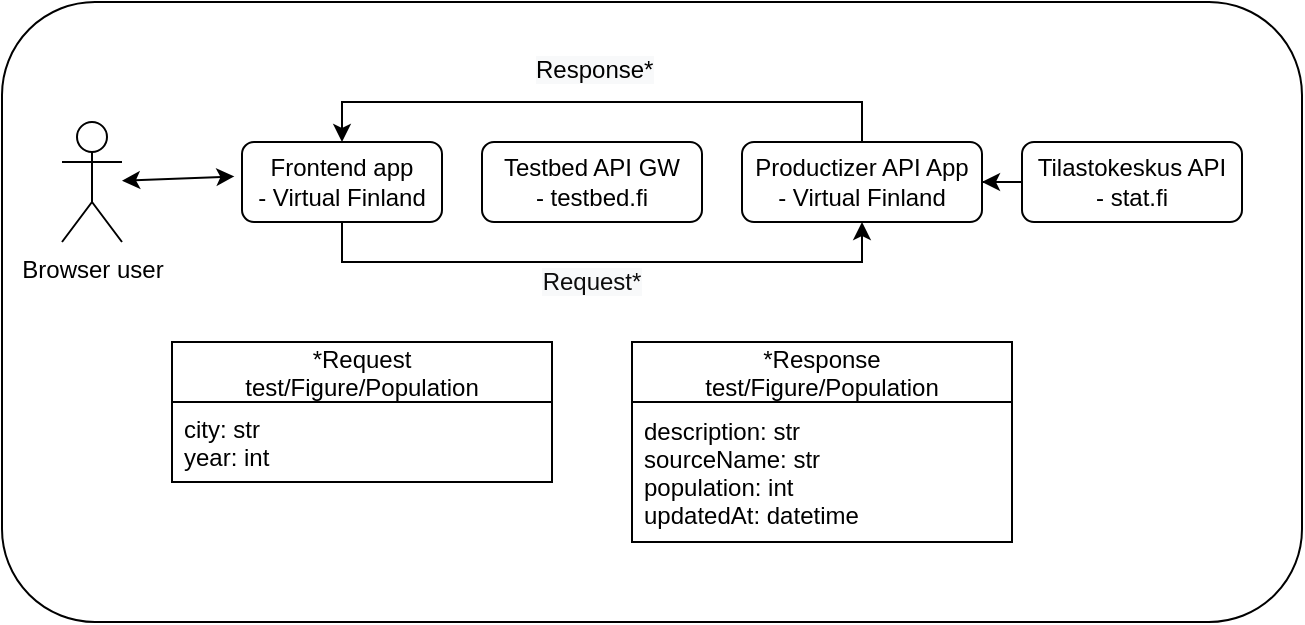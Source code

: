 <mxfile>
    <diagram id="irpZLFtTIUz56FrzHntx" name="Page-1">
        <mxGraphModel dx="1157" dy="881" grid="1" gridSize="10" guides="1" tooltips="1" connect="1" arrows="1" fold="1" page="1" pageScale="1" pageWidth="850" pageHeight="1100" math="0" shadow="0">
            <root>
                <mxCell id="0"/>
                <mxCell id="1" parent="0"/>
                <mxCell id="2" value="" style="rounded=1;whiteSpace=wrap;html=1;" vertex="1" parent="1">
                    <mxGeometry x="10" y="30" width="650" height="310" as="geometry"/>
                </mxCell>
                <mxCell id="Knk09Rekkzwcl5rJCwnq-8" style="edgeStyle=orthogonalEdgeStyle;rounded=0;orthogonalLoop=1;jettySize=auto;html=1;entryX=1;entryY=0.5;entryDx=0;entryDy=0;" parent="1" source="Knk09Rekkzwcl5rJCwnq-1" target="Knk09Rekkzwcl5rJCwnq-2" edge="1">
                    <mxGeometry relative="1" as="geometry"/>
                </mxCell>
                <mxCell id="Knk09Rekkzwcl5rJCwnq-1" value="Tilastokeskus API&lt;br&gt;- stat.fi" style="rounded=1;whiteSpace=wrap;html=1;" parent="1" vertex="1">
                    <mxGeometry x="520" y="100" width="110" height="40" as="geometry"/>
                </mxCell>
                <mxCell id="Knk09Rekkzwcl5rJCwnq-16" style="edgeStyle=orthogonalEdgeStyle;rounded=0;orthogonalLoop=1;jettySize=auto;html=1;exitX=0.5;exitY=0;exitDx=0;exitDy=0;entryX=0.5;entryY=0;entryDx=0;entryDy=0;" parent="1" source="Knk09Rekkzwcl5rJCwnq-2" target="Knk09Rekkzwcl5rJCwnq-4" edge="1">
                    <mxGeometry relative="1" as="geometry"/>
                </mxCell>
                <mxCell id="Knk09Rekkzwcl5rJCwnq-2" value="Productizer API App&lt;br&gt;- Virtual Finland" style="rounded=1;whiteSpace=wrap;html=1;" parent="1" vertex="1">
                    <mxGeometry x="380" y="100" width="120" height="40" as="geometry"/>
                </mxCell>
                <mxCell id="Knk09Rekkzwcl5rJCwnq-3" value="Testbed API GW&lt;br&gt;- testbed.fi" style="rounded=1;whiteSpace=wrap;html=1;" parent="1" vertex="1">
                    <mxGeometry x="250" y="100" width="110" height="40" as="geometry"/>
                </mxCell>
                <mxCell id="Knk09Rekkzwcl5rJCwnq-15" style="edgeStyle=orthogonalEdgeStyle;rounded=0;orthogonalLoop=1;jettySize=auto;html=1;entryX=0.5;entryY=1;entryDx=0;entryDy=0;" parent="1" source="Knk09Rekkzwcl5rJCwnq-4" target="Knk09Rekkzwcl5rJCwnq-2" edge="1">
                    <mxGeometry relative="1" as="geometry">
                        <Array as="points">
                            <mxPoint x="180" y="160"/>
                            <mxPoint x="440" y="160"/>
                        </Array>
                    </mxGeometry>
                </mxCell>
                <mxCell id="Knk09Rekkzwcl5rJCwnq-4" value="Frontend app&lt;br&gt;- Virtual Finland" style="rounded=1;whiteSpace=wrap;html=1;" parent="1" vertex="1">
                    <mxGeometry x="130" y="100" width="100" height="40" as="geometry"/>
                </mxCell>
                <mxCell id="Knk09Rekkzwcl5rJCwnq-5" value="Browser user" style="shape=umlActor;verticalLabelPosition=bottom;verticalAlign=top;html=1;outlineConnect=0;" parent="1" vertex="1">
                    <mxGeometry x="40" y="90" width="30" height="60" as="geometry"/>
                </mxCell>
                <mxCell id="Knk09Rekkzwcl5rJCwnq-11" value="" style="endArrow=classic;startArrow=classic;html=1;rounded=0;entryX=-0.038;entryY=0.43;entryDx=0;entryDy=0;entryPerimeter=0;" parent="1" source="Knk09Rekkzwcl5rJCwnq-5" target="Knk09Rekkzwcl5rJCwnq-4" edge="1">
                    <mxGeometry width="50" height="50" relative="1" as="geometry">
                        <mxPoint x="210" y="210" as="sourcePoint"/>
                        <mxPoint x="260" y="160" as="targetPoint"/>
                    </mxGeometry>
                </mxCell>
                <mxCell id="Knk09Rekkzwcl5rJCwnq-13" value="&lt;span style=&quot;background-color: rgb(248 , 249 , 250)&quot;&gt;&lt;font color=&quot;#0d0d0d&quot;&gt;Request*&lt;/font&gt;&lt;/span&gt;" style="text;html=1;strokeColor=none;fillColor=none;align=center;verticalAlign=middle;whiteSpace=wrap;rounded=0;" parent="1" vertex="1">
                    <mxGeometry x="220" y="160" width="170" height="20" as="geometry"/>
                </mxCell>
                <mxCell id="Knk09Rekkzwcl5rJCwnq-14" value="&lt;span style=&quot;color: rgb(0, 0, 0); font-family: Helvetica; font-size: 12px; font-style: normal; font-variant-ligatures: normal; font-variant-caps: normal; font-weight: 400; letter-spacing: normal; orphans: 2; text-align: center; text-indent: 0px; text-transform: none; widows: 2; word-spacing: 0px; -webkit-text-stroke-width: 0px; background-color: rgb(248, 249, 250); text-decoration-thickness: initial; text-decoration-style: initial; text-decoration-color: initial; float: none; display: inline !important;&quot;&gt;Response*&lt;/span&gt;" style="text;whiteSpace=wrap;html=1;" parent="1" vertex="1">
                    <mxGeometry x="275" y="50" width="60" height="20" as="geometry"/>
                </mxCell>
                <mxCell id="Knk09Rekkzwcl5rJCwnq-18" value="*Response&#10;test/Figure/Population" style="swimlane;fontStyle=0;childLayout=stackLayout;horizontal=1;startSize=30;horizontalStack=0;resizeParent=1;resizeParentMax=0;resizeLast=0;collapsible=1;marginBottom=0;" parent="1" vertex="1">
                    <mxGeometry x="325" y="200" width="190" height="100" as="geometry"/>
                </mxCell>
                <mxCell id="Knk09Rekkzwcl5rJCwnq-19" value="description: str&#10;sourceName: str&#10;population: int&#10;updatedAt: datetime" style="text;strokeColor=none;fillColor=none;align=left;verticalAlign=middle;spacingLeft=4;spacingRight=4;overflow=hidden;points=[[0,0.5],[1,0.5]];portConstraint=eastwest;rotatable=0;" parent="Knk09Rekkzwcl5rJCwnq-18" vertex="1">
                    <mxGeometry y="30" width="190" height="70" as="geometry"/>
                </mxCell>
                <mxCell id="Knk09Rekkzwcl5rJCwnq-23" value="*Request&#10;test/Figure/Population" style="swimlane;fontStyle=0;childLayout=stackLayout;horizontal=1;startSize=30;horizontalStack=0;resizeParent=1;resizeParentMax=0;resizeLast=0;collapsible=1;marginBottom=0;" parent="1" vertex="1">
                    <mxGeometry x="95" y="200" width="190" height="70" as="geometry"/>
                </mxCell>
                <mxCell id="Knk09Rekkzwcl5rJCwnq-24" value="city: str&#10;year: int" style="text;strokeColor=none;fillColor=none;align=left;verticalAlign=middle;spacingLeft=4;spacingRight=4;overflow=hidden;points=[[0,0.5],[1,0.5]];portConstraint=eastwest;rotatable=0;" parent="Knk09Rekkzwcl5rJCwnq-23" vertex="1">
                    <mxGeometry y="30" width="190" height="40" as="geometry"/>
                </mxCell>
            </root>
        </mxGraphModel>
    </diagram>
</mxfile>
